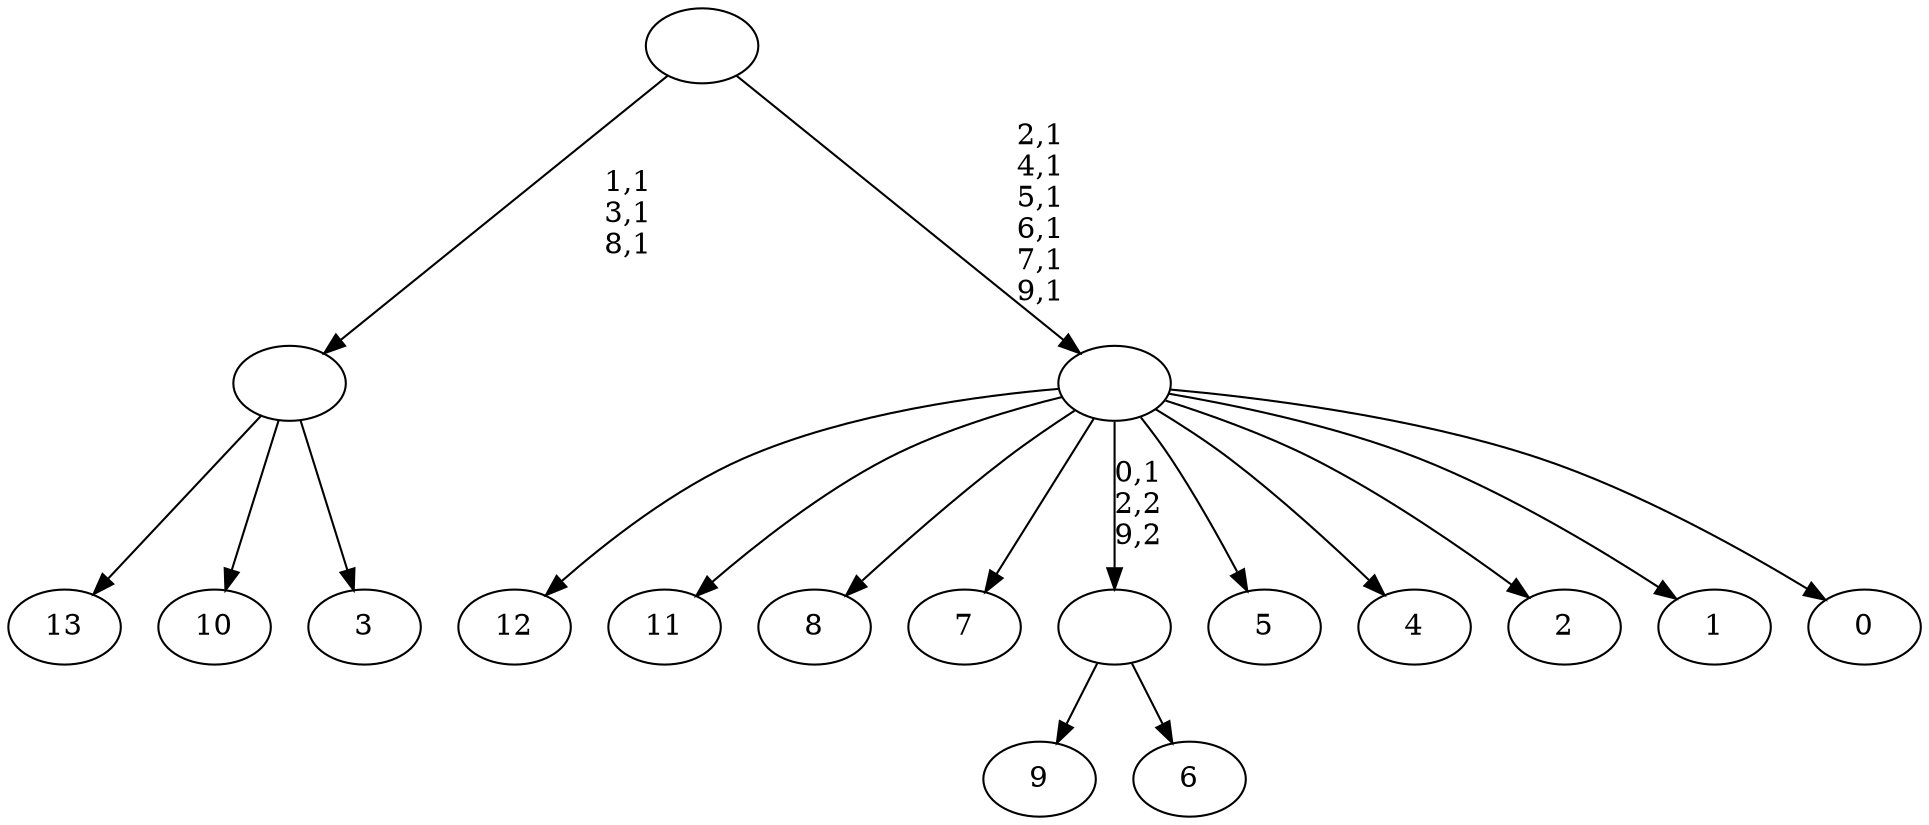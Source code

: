 digraph T {
	24 [label="13"]
	23 [label="12"]
	22 [label="11"]
	21 [label="10"]
	20 [label="9"]
	19 [label="8"]
	18 [label="7"]
	17 [label="6"]
	16 [label=""]
	15 [label="5"]
	14 [label="4"]
	13 [label="3"]
	12 [label=""]
	9 [label="2"]
	8 [label="1"]
	7 [label="0"]
	6 [label=""]
	0 [label=""]
	16 -> 20 [label=""]
	16 -> 17 [label=""]
	12 -> 24 [label=""]
	12 -> 21 [label=""]
	12 -> 13 [label=""]
	6 -> 23 [label=""]
	6 -> 22 [label=""]
	6 -> 19 [label=""]
	6 -> 18 [label=""]
	6 -> 16 [label="0,1\n2,2\n9,2"]
	6 -> 15 [label=""]
	6 -> 14 [label=""]
	6 -> 9 [label=""]
	6 -> 8 [label=""]
	6 -> 7 [label=""]
	0 -> 6 [label="2,1\n4,1\n5,1\n6,1\n7,1\n9,1"]
	0 -> 12 [label="1,1\n3,1\n8,1"]
}
